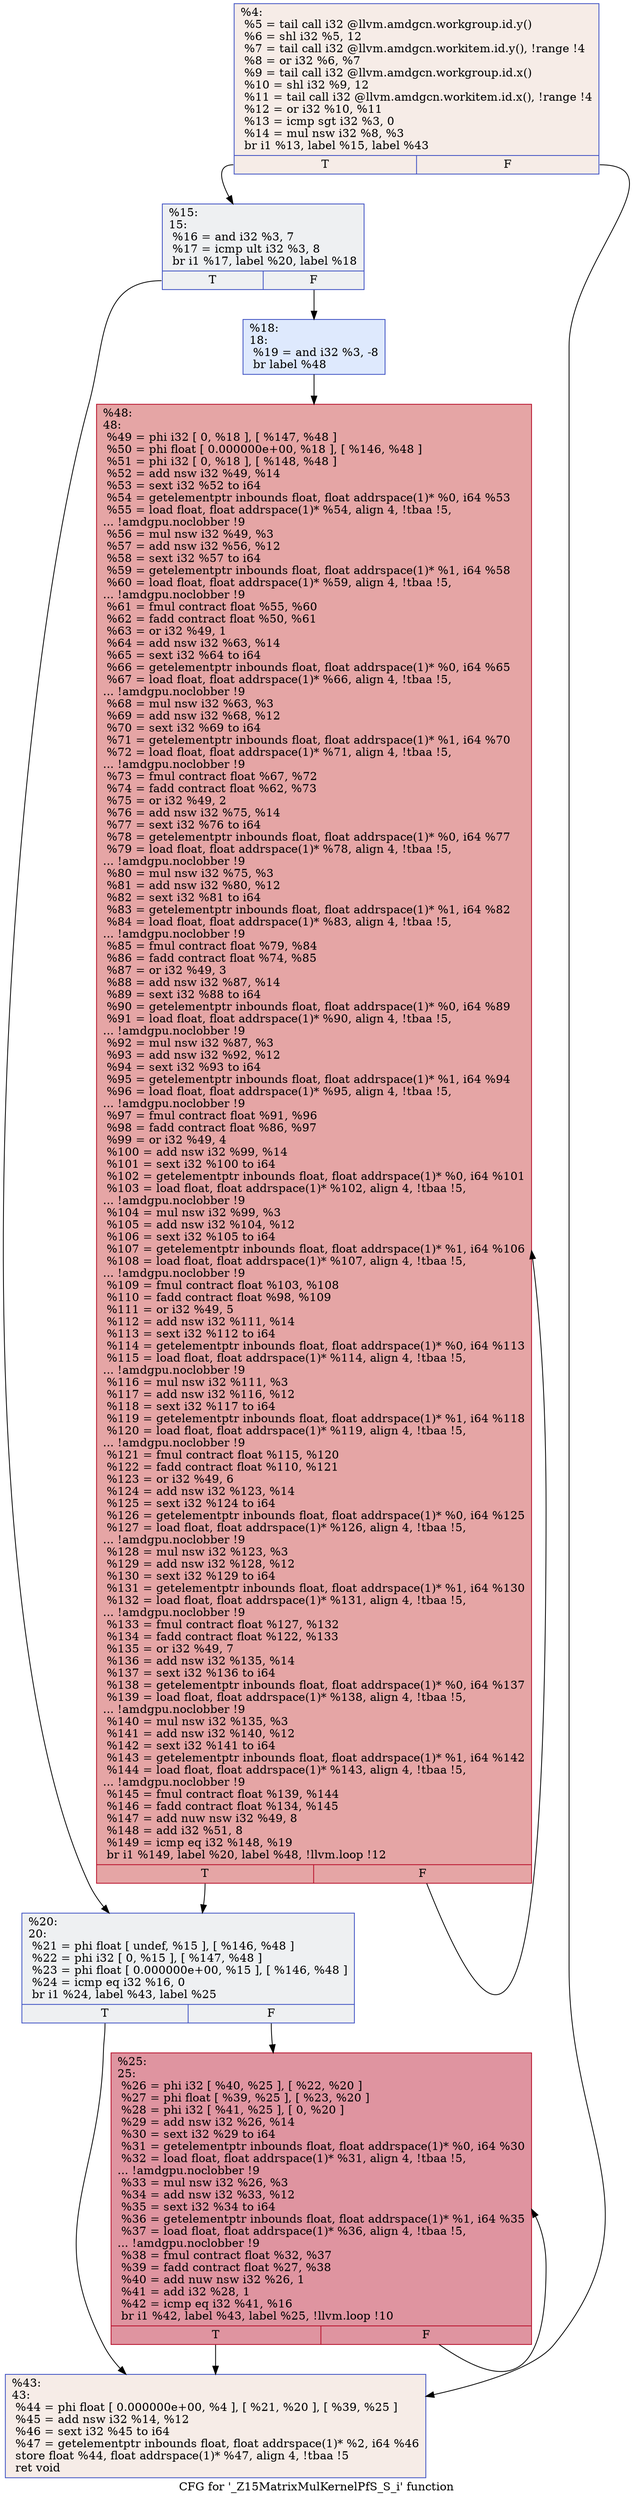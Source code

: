 digraph "CFG for '_Z15MatrixMulKernelPfS_S_i' function" {
	label="CFG for '_Z15MatrixMulKernelPfS_S_i' function";

	Node0x4e48850 [shape=record,color="#3d50c3ff", style=filled, fillcolor="#ead5c970",label="{%4:\l  %5 = tail call i32 @llvm.amdgcn.workgroup.id.y()\l  %6 = shl i32 %5, 12\l  %7 = tail call i32 @llvm.amdgcn.workitem.id.y(), !range !4\l  %8 = or i32 %6, %7\l  %9 = tail call i32 @llvm.amdgcn.workgroup.id.x()\l  %10 = shl i32 %9, 12\l  %11 = tail call i32 @llvm.amdgcn.workitem.id.x(), !range !4\l  %12 = or i32 %10, %11\l  %13 = icmp sgt i32 %3, 0\l  %14 = mul nsw i32 %8, %3\l  br i1 %13, label %15, label %43\l|{<s0>T|<s1>F}}"];
	Node0x4e48850:s0 -> Node0x4e4ac20;
	Node0x4e48850:s1 -> Node0x4e4acb0;
	Node0x4e4ac20 [shape=record,color="#3d50c3ff", style=filled, fillcolor="#d9dce170",label="{%15:\l15:                                               \l  %16 = and i32 %3, 7\l  %17 = icmp ult i32 %3, 8\l  br i1 %17, label %20, label %18\l|{<s0>T|<s1>F}}"];
	Node0x4e4ac20:s0 -> Node0x4e49fa0;
	Node0x4e4ac20:s1 -> Node0x4e4b050;
	Node0x4e4b050 [shape=record,color="#3d50c3ff", style=filled, fillcolor="#b5cdfa70",label="{%18:\l18:                                               \l  %19 = and i32 %3, -8\l  br label %48\l}"];
	Node0x4e4b050 -> Node0x4e4b250;
	Node0x4e49fa0 [shape=record,color="#3d50c3ff", style=filled, fillcolor="#d9dce170",label="{%20:\l20:                                               \l  %21 = phi float [ undef, %15 ], [ %146, %48 ]\l  %22 = phi i32 [ 0, %15 ], [ %147, %48 ]\l  %23 = phi float [ 0.000000e+00, %15 ], [ %146, %48 ]\l  %24 = icmp eq i32 %16, 0\l  br i1 %24, label %43, label %25\l|{<s0>T|<s1>F}}"];
	Node0x4e49fa0:s0 -> Node0x4e4acb0;
	Node0x4e49fa0:s1 -> Node0x4e4c4c0;
	Node0x4e4c4c0 [shape=record,color="#b70d28ff", style=filled, fillcolor="#b70d2870",label="{%25:\l25:                                               \l  %26 = phi i32 [ %40, %25 ], [ %22, %20 ]\l  %27 = phi float [ %39, %25 ], [ %23, %20 ]\l  %28 = phi i32 [ %41, %25 ], [ 0, %20 ]\l  %29 = add nsw i32 %26, %14\l  %30 = sext i32 %29 to i64\l  %31 = getelementptr inbounds float, float addrspace(1)* %0, i64 %30\l  %32 = load float, float addrspace(1)* %31, align 4, !tbaa !5,\l... !amdgpu.noclobber !9\l  %33 = mul nsw i32 %26, %3\l  %34 = add nsw i32 %33, %12\l  %35 = sext i32 %34 to i64\l  %36 = getelementptr inbounds float, float addrspace(1)* %1, i64 %35\l  %37 = load float, float addrspace(1)* %36, align 4, !tbaa !5,\l... !amdgpu.noclobber !9\l  %38 = fmul contract float %32, %37\l  %39 = fadd contract float %27, %38\l  %40 = add nuw nsw i32 %26, 1\l  %41 = add i32 %28, 1\l  %42 = icmp eq i32 %41, %16\l  br i1 %42, label %43, label %25, !llvm.loop !10\l|{<s0>T|<s1>F}}"];
	Node0x4e4c4c0:s0 -> Node0x4e4acb0;
	Node0x4e4c4c0:s1 -> Node0x4e4c4c0;
	Node0x4e4acb0 [shape=record,color="#3d50c3ff", style=filled, fillcolor="#ead5c970",label="{%43:\l43:                                               \l  %44 = phi float [ 0.000000e+00, %4 ], [ %21, %20 ], [ %39, %25 ]\l  %45 = add nsw i32 %14, %12\l  %46 = sext i32 %45 to i64\l  %47 = getelementptr inbounds float, float addrspace(1)* %2, i64 %46\l  store float %44, float addrspace(1)* %47, align 4, !tbaa !5\l  ret void\l}"];
	Node0x4e4b250 [shape=record,color="#b70d28ff", style=filled, fillcolor="#c5333470",label="{%48:\l48:                                               \l  %49 = phi i32 [ 0, %18 ], [ %147, %48 ]\l  %50 = phi float [ 0.000000e+00, %18 ], [ %146, %48 ]\l  %51 = phi i32 [ 0, %18 ], [ %148, %48 ]\l  %52 = add nsw i32 %49, %14\l  %53 = sext i32 %52 to i64\l  %54 = getelementptr inbounds float, float addrspace(1)* %0, i64 %53\l  %55 = load float, float addrspace(1)* %54, align 4, !tbaa !5,\l... !amdgpu.noclobber !9\l  %56 = mul nsw i32 %49, %3\l  %57 = add nsw i32 %56, %12\l  %58 = sext i32 %57 to i64\l  %59 = getelementptr inbounds float, float addrspace(1)* %1, i64 %58\l  %60 = load float, float addrspace(1)* %59, align 4, !tbaa !5,\l... !amdgpu.noclobber !9\l  %61 = fmul contract float %55, %60\l  %62 = fadd contract float %50, %61\l  %63 = or i32 %49, 1\l  %64 = add nsw i32 %63, %14\l  %65 = sext i32 %64 to i64\l  %66 = getelementptr inbounds float, float addrspace(1)* %0, i64 %65\l  %67 = load float, float addrspace(1)* %66, align 4, !tbaa !5,\l... !amdgpu.noclobber !9\l  %68 = mul nsw i32 %63, %3\l  %69 = add nsw i32 %68, %12\l  %70 = sext i32 %69 to i64\l  %71 = getelementptr inbounds float, float addrspace(1)* %1, i64 %70\l  %72 = load float, float addrspace(1)* %71, align 4, !tbaa !5,\l... !amdgpu.noclobber !9\l  %73 = fmul contract float %67, %72\l  %74 = fadd contract float %62, %73\l  %75 = or i32 %49, 2\l  %76 = add nsw i32 %75, %14\l  %77 = sext i32 %76 to i64\l  %78 = getelementptr inbounds float, float addrspace(1)* %0, i64 %77\l  %79 = load float, float addrspace(1)* %78, align 4, !tbaa !5,\l... !amdgpu.noclobber !9\l  %80 = mul nsw i32 %75, %3\l  %81 = add nsw i32 %80, %12\l  %82 = sext i32 %81 to i64\l  %83 = getelementptr inbounds float, float addrspace(1)* %1, i64 %82\l  %84 = load float, float addrspace(1)* %83, align 4, !tbaa !5,\l... !amdgpu.noclobber !9\l  %85 = fmul contract float %79, %84\l  %86 = fadd contract float %74, %85\l  %87 = or i32 %49, 3\l  %88 = add nsw i32 %87, %14\l  %89 = sext i32 %88 to i64\l  %90 = getelementptr inbounds float, float addrspace(1)* %0, i64 %89\l  %91 = load float, float addrspace(1)* %90, align 4, !tbaa !5,\l... !amdgpu.noclobber !9\l  %92 = mul nsw i32 %87, %3\l  %93 = add nsw i32 %92, %12\l  %94 = sext i32 %93 to i64\l  %95 = getelementptr inbounds float, float addrspace(1)* %1, i64 %94\l  %96 = load float, float addrspace(1)* %95, align 4, !tbaa !5,\l... !amdgpu.noclobber !9\l  %97 = fmul contract float %91, %96\l  %98 = fadd contract float %86, %97\l  %99 = or i32 %49, 4\l  %100 = add nsw i32 %99, %14\l  %101 = sext i32 %100 to i64\l  %102 = getelementptr inbounds float, float addrspace(1)* %0, i64 %101\l  %103 = load float, float addrspace(1)* %102, align 4, !tbaa !5,\l... !amdgpu.noclobber !9\l  %104 = mul nsw i32 %99, %3\l  %105 = add nsw i32 %104, %12\l  %106 = sext i32 %105 to i64\l  %107 = getelementptr inbounds float, float addrspace(1)* %1, i64 %106\l  %108 = load float, float addrspace(1)* %107, align 4, !tbaa !5,\l... !amdgpu.noclobber !9\l  %109 = fmul contract float %103, %108\l  %110 = fadd contract float %98, %109\l  %111 = or i32 %49, 5\l  %112 = add nsw i32 %111, %14\l  %113 = sext i32 %112 to i64\l  %114 = getelementptr inbounds float, float addrspace(1)* %0, i64 %113\l  %115 = load float, float addrspace(1)* %114, align 4, !tbaa !5,\l... !amdgpu.noclobber !9\l  %116 = mul nsw i32 %111, %3\l  %117 = add nsw i32 %116, %12\l  %118 = sext i32 %117 to i64\l  %119 = getelementptr inbounds float, float addrspace(1)* %1, i64 %118\l  %120 = load float, float addrspace(1)* %119, align 4, !tbaa !5,\l... !amdgpu.noclobber !9\l  %121 = fmul contract float %115, %120\l  %122 = fadd contract float %110, %121\l  %123 = or i32 %49, 6\l  %124 = add nsw i32 %123, %14\l  %125 = sext i32 %124 to i64\l  %126 = getelementptr inbounds float, float addrspace(1)* %0, i64 %125\l  %127 = load float, float addrspace(1)* %126, align 4, !tbaa !5,\l... !amdgpu.noclobber !9\l  %128 = mul nsw i32 %123, %3\l  %129 = add nsw i32 %128, %12\l  %130 = sext i32 %129 to i64\l  %131 = getelementptr inbounds float, float addrspace(1)* %1, i64 %130\l  %132 = load float, float addrspace(1)* %131, align 4, !tbaa !5,\l... !amdgpu.noclobber !9\l  %133 = fmul contract float %127, %132\l  %134 = fadd contract float %122, %133\l  %135 = or i32 %49, 7\l  %136 = add nsw i32 %135, %14\l  %137 = sext i32 %136 to i64\l  %138 = getelementptr inbounds float, float addrspace(1)* %0, i64 %137\l  %139 = load float, float addrspace(1)* %138, align 4, !tbaa !5,\l... !amdgpu.noclobber !9\l  %140 = mul nsw i32 %135, %3\l  %141 = add nsw i32 %140, %12\l  %142 = sext i32 %141 to i64\l  %143 = getelementptr inbounds float, float addrspace(1)* %1, i64 %142\l  %144 = load float, float addrspace(1)* %143, align 4, !tbaa !5,\l... !amdgpu.noclobber !9\l  %145 = fmul contract float %139, %144\l  %146 = fadd contract float %134, %145\l  %147 = add nuw nsw i32 %49, 8\l  %148 = add i32 %51, 8\l  %149 = icmp eq i32 %148, %19\l  br i1 %149, label %20, label %48, !llvm.loop !12\l|{<s0>T|<s1>F}}"];
	Node0x4e4b250:s0 -> Node0x4e49fa0;
	Node0x4e4b250:s1 -> Node0x4e4b250;
}
